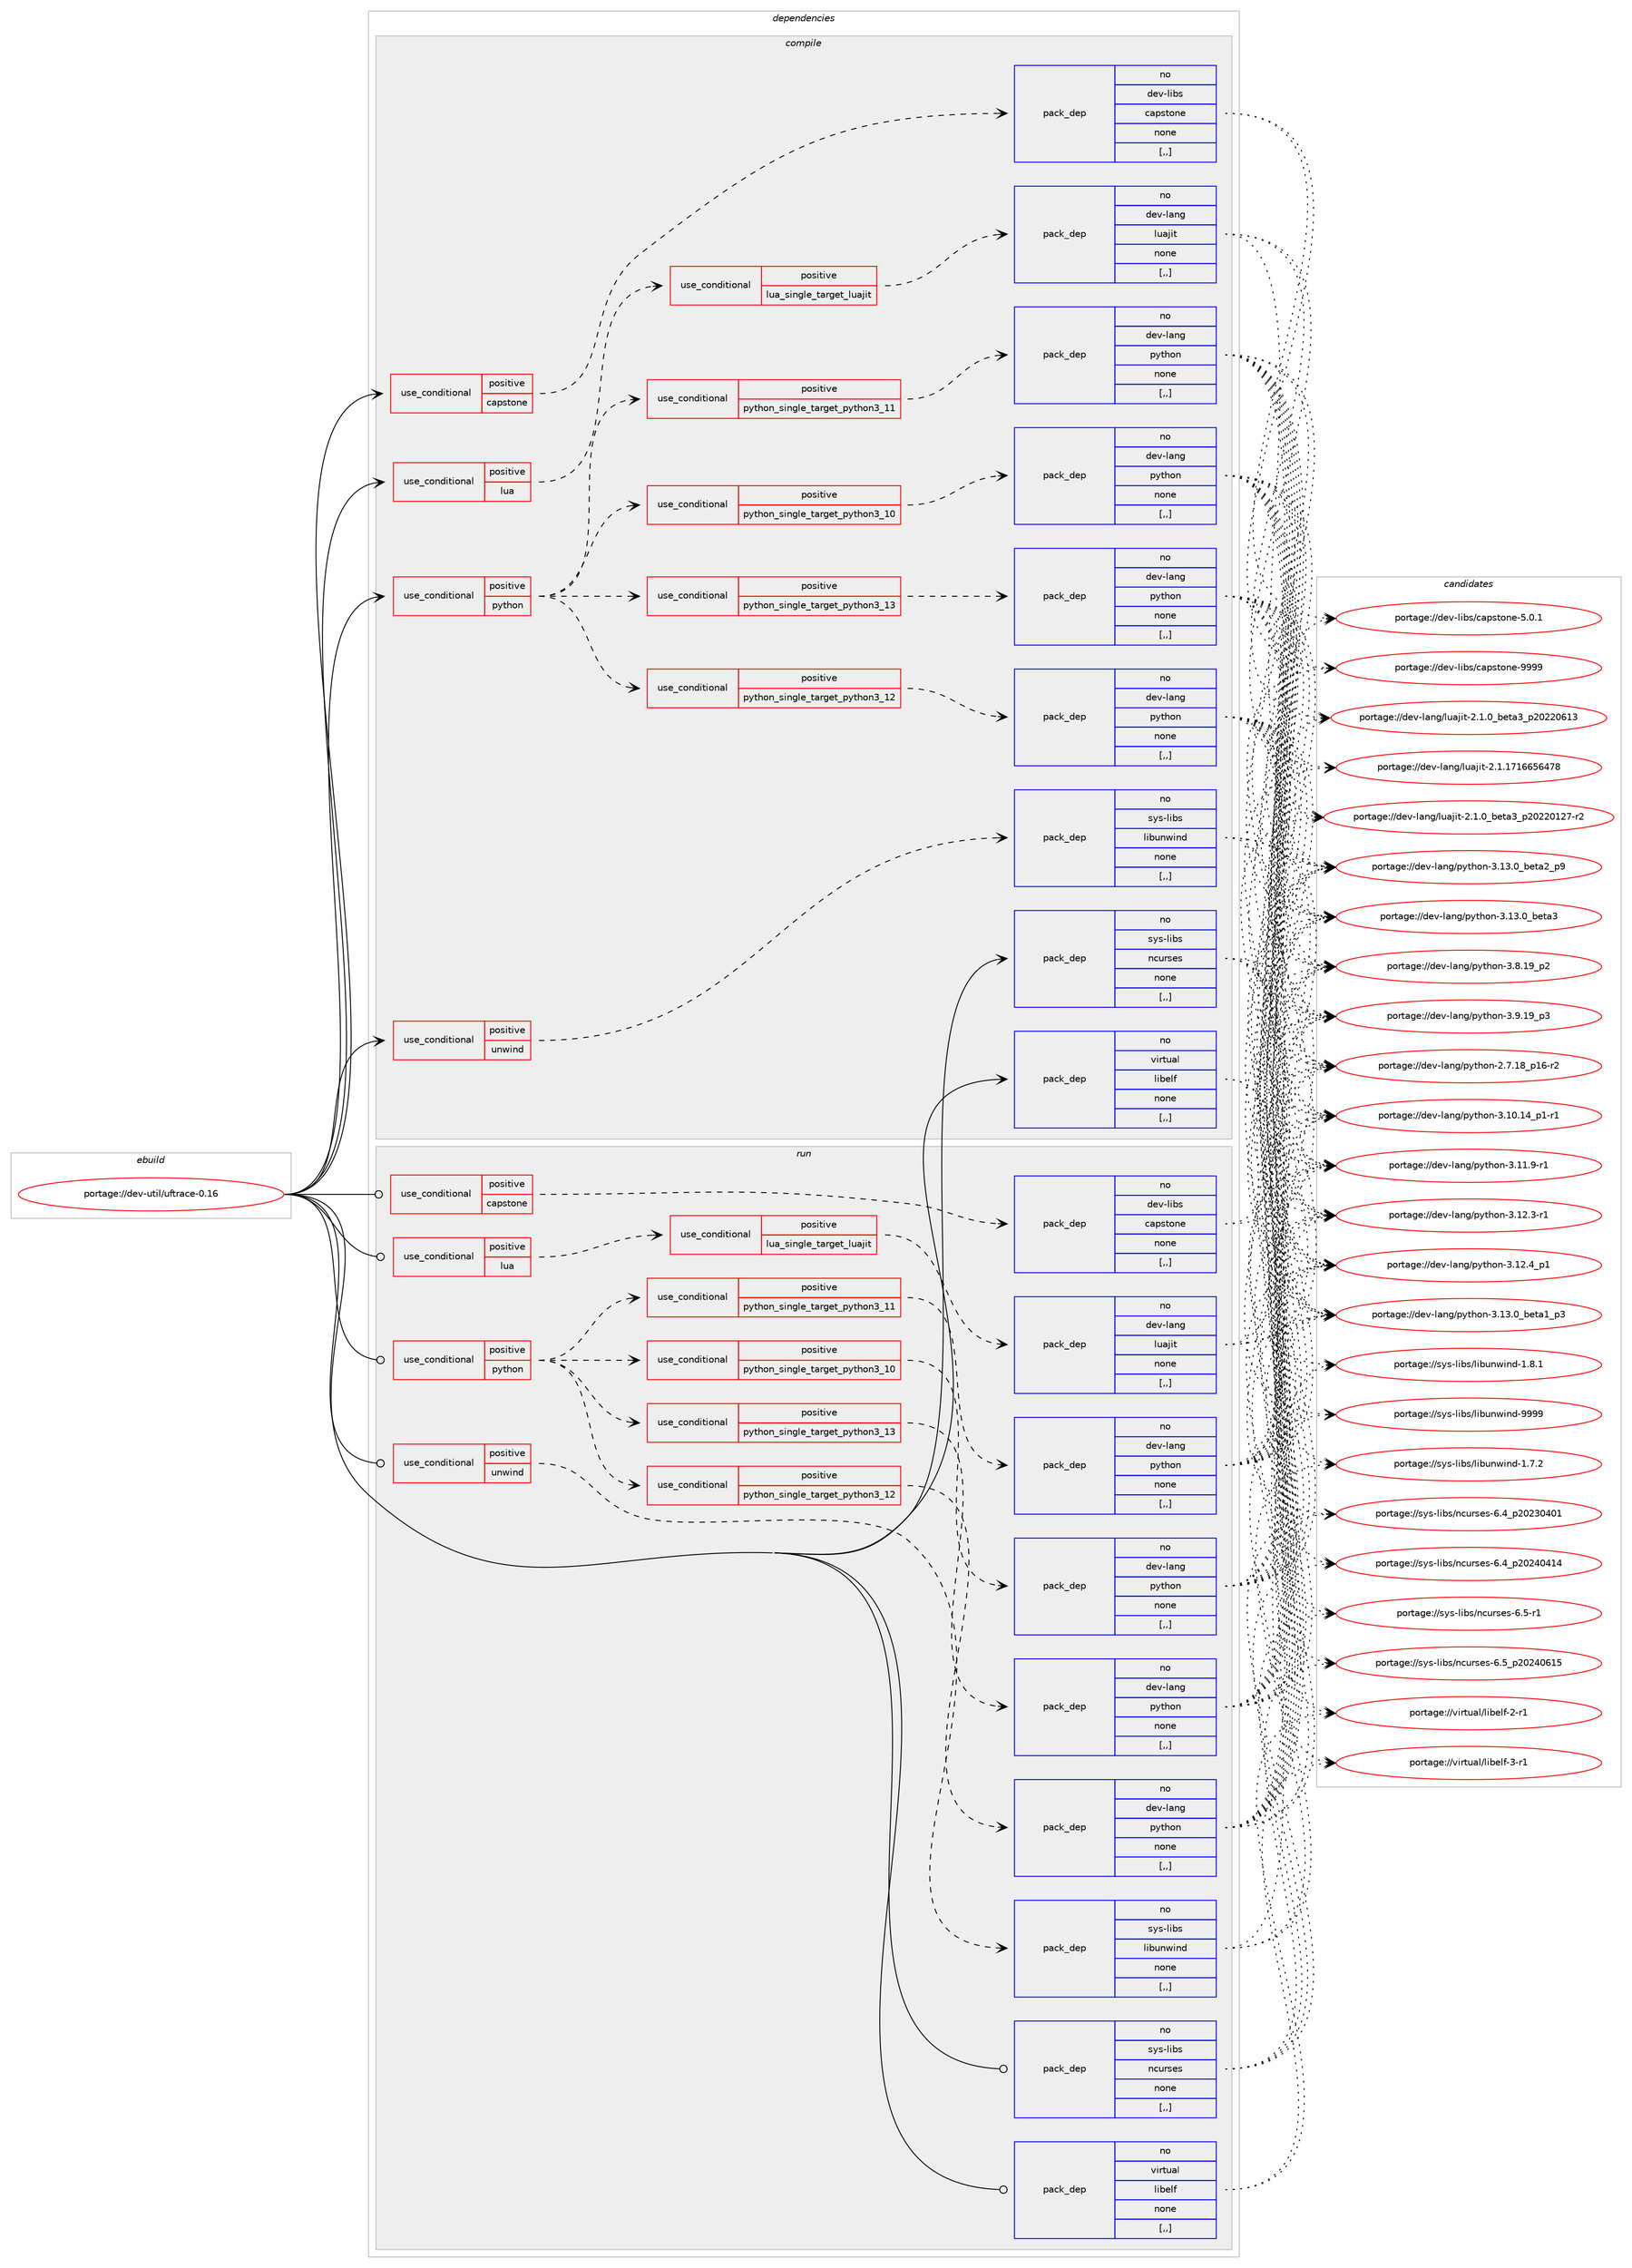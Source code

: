 digraph prolog {

# *************
# Graph options
# *************

newrank=true;
concentrate=true;
compound=true;
graph [rankdir=LR,fontname=Helvetica,fontsize=10,ranksep=1.5];#, ranksep=2.5, nodesep=0.2];
edge  [arrowhead=vee];
node  [fontname=Helvetica,fontsize=10];

# **********
# The ebuild
# **********

subgraph cluster_leftcol {
color=gray;
rank=same;
label=<<i>ebuild</i>>;
id [label="portage://dev-util/uftrace-0.16", color=red, width=4, href="../dev-util/uftrace-0.16.svg"];
}

# ****************
# The dependencies
# ****************

subgraph cluster_midcol {
color=gray;
label=<<i>dependencies</i>>;
subgraph cluster_compile {
fillcolor="#eeeeee";
style=filled;
label=<<i>compile</i>>;
subgraph cond60415 {
dependency215517 [label=<<TABLE BORDER="0" CELLBORDER="1" CELLSPACING="0" CELLPADDING="4"><TR><TD ROWSPAN="3" CELLPADDING="10">use_conditional</TD></TR><TR><TD>positive</TD></TR><TR><TD>capstone</TD></TR></TABLE>>, shape=none, color=red];
subgraph pack153675 {
dependency215518 [label=<<TABLE BORDER="0" CELLBORDER="1" CELLSPACING="0" CELLPADDING="4" WIDTH="220"><TR><TD ROWSPAN="6" CELLPADDING="30">pack_dep</TD></TR><TR><TD WIDTH="110">no</TD></TR><TR><TD>dev-libs</TD></TR><TR><TD>capstone</TD></TR><TR><TD>none</TD></TR><TR><TD>[,,]</TD></TR></TABLE>>, shape=none, color=blue];
}
dependency215517:e -> dependency215518:w [weight=20,style="dashed",arrowhead="vee"];
}
id:e -> dependency215517:w [weight=20,style="solid",arrowhead="vee"];
subgraph cond60416 {
dependency215519 [label=<<TABLE BORDER="0" CELLBORDER="1" CELLSPACING="0" CELLPADDING="4"><TR><TD ROWSPAN="3" CELLPADDING="10">use_conditional</TD></TR><TR><TD>positive</TD></TR><TR><TD>lua</TD></TR></TABLE>>, shape=none, color=red];
subgraph cond60417 {
dependency215520 [label=<<TABLE BORDER="0" CELLBORDER="1" CELLSPACING="0" CELLPADDING="4"><TR><TD ROWSPAN="3" CELLPADDING="10">use_conditional</TD></TR><TR><TD>positive</TD></TR><TR><TD>lua_single_target_luajit</TD></TR></TABLE>>, shape=none, color=red];
subgraph pack153676 {
dependency215521 [label=<<TABLE BORDER="0" CELLBORDER="1" CELLSPACING="0" CELLPADDING="4" WIDTH="220"><TR><TD ROWSPAN="6" CELLPADDING="30">pack_dep</TD></TR><TR><TD WIDTH="110">no</TD></TR><TR><TD>dev-lang</TD></TR><TR><TD>luajit</TD></TR><TR><TD>none</TD></TR><TR><TD>[,,]</TD></TR></TABLE>>, shape=none, color=blue];
}
dependency215520:e -> dependency215521:w [weight=20,style="dashed",arrowhead="vee"];
}
dependency215519:e -> dependency215520:w [weight=20,style="dashed",arrowhead="vee"];
}
id:e -> dependency215519:w [weight=20,style="solid",arrowhead="vee"];
subgraph cond60418 {
dependency215522 [label=<<TABLE BORDER="0" CELLBORDER="1" CELLSPACING="0" CELLPADDING="4"><TR><TD ROWSPAN="3" CELLPADDING="10">use_conditional</TD></TR><TR><TD>positive</TD></TR><TR><TD>python</TD></TR></TABLE>>, shape=none, color=red];
subgraph cond60419 {
dependency215523 [label=<<TABLE BORDER="0" CELLBORDER="1" CELLSPACING="0" CELLPADDING="4"><TR><TD ROWSPAN="3" CELLPADDING="10">use_conditional</TD></TR><TR><TD>positive</TD></TR><TR><TD>python_single_target_python3_10</TD></TR></TABLE>>, shape=none, color=red];
subgraph pack153677 {
dependency215524 [label=<<TABLE BORDER="0" CELLBORDER="1" CELLSPACING="0" CELLPADDING="4" WIDTH="220"><TR><TD ROWSPAN="6" CELLPADDING="30">pack_dep</TD></TR><TR><TD WIDTH="110">no</TD></TR><TR><TD>dev-lang</TD></TR><TR><TD>python</TD></TR><TR><TD>none</TD></TR><TR><TD>[,,]</TD></TR></TABLE>>, shape=none, color=blue];
}
dependency215523:e -> dependency215524:w [weight=20,style="dashed",arrowhead="vee"];
}
dependency215522:e -> dependency215523:w [weight=20,style="dashed",arrowhead="vee"];
subgraph cond60420 {
dependency215525 [label=<<TABLE BORDER="0" CELLBORDER="1" CELLSPACING="0" CELLPADDING="4"><TR><TD ROWSPAN="3" CELLPADDING="10">use_conditional</TD></TR><TR><TD>positive</TD></TR><TR><TD>python_single_target_python3_11</TD></TR></TABLE>>, shape=none, color=red];
subgraph pack153678 {
dependency215526 [label=<<TABLE BORDER="0" CELLBORDER="1" CELLSPACING="0" CELLPADDING="4" WIDTH="220"><TR><TD ROWSPAN="6" CELLPADDING="30">pack_dep</TD></TR><TR><TD WIDTH="110">no</TD></TR><TR><TD>dev-lang</TD></TR><TR><TD>python</TD></TR><TR><TD>none</TD></TR><TR><TD>[,,]</TD></TR></TABLE>>, shape=none, color=blue];
}
dependency215525:e -> dependency215526:w [weight=20,style="dashed",arrowhead="vee"];
}
dependency215522:e -> dependency215525:w [weight=20,style="dashed",arrowhead="vee"];
subgraph cond60421 {
dependency215527 [label=<<TABLE BORDER="0" CELLBORDER="1" CELLSPACING="0" CELLPADDING="4"><TR><TD ROWSPAN="3" CELLPADDING="10">use_conditional</TD></TR><TR><TD>positive</TD></TR><TR><TD>python_single_target_python3_12</TD></TR></TABLE>>, shape=none, color=red];
subgraph pack153679 {
dependency215528 [label=<<TABLE BORDER="0" CELLBORDER="1" CELLSPACING="0" CELLPADDING="4" WIDTH="220"><TR><TD ROWSPAN="6" CELLPADDING="30">pack_dep</TD></TR><TR><TD WIDTH="110">no</TD></TR><TR><TD>dev-lang</TD></TR><TR><TD>python</TD></TR><TR><TD>none</TD></TR><TR><TD>[,,]</TD></TR></TABLE>>, shape=none, color=blue];
}
dependency215527:e -> dependency215528:w [weight=20,style="dashed",arrowhead="vee"];
}
dependency215522:e -> dependency215527:w [weight=20,style="dashed",arrowhead="vee"];
subgraph cond60422 {
dependency215529 [label=<<TABLE BORDER="0" CELLBORDER="1" CELLSPACING="0" CELLPADDING="4"><TR><TD ROWSPAN="3" CELLPADDING="10">use_conditional</TD></TR><TR><TD>positive</TD></TR><TR><TD>python_single_target_python3_13</TD></TR></TABLE>>, shape=none, color=red];
subgraph pack153680 {
dependency215530 [label=<<TABLE BORDER="0" CELLBORDER="1" CELLSPACING="0" CELLPADDING="4" WIDTH="220"><TR><TD ROWSPAN="6" CELLPADDING="30">pack_dep</TD></TR><TR><TD WIDTH="110">no</TD></TR><TR><TD>dev-lang</TD></TR><TR><TD>python</TD></TR><TR><TD>none</TD></TR><TR><TD>[,,]</TD></TR></TABLE>>, shape=none, color=blue];
}
dependency215529:e -> dependency215530:w [weight=20,style="dashed",arrowhead="vee"];
}
dependency215522:e -> dependency215529:w [weight=20,style="dashed",arrowhead="vee"];
}
id:e -> dependency215522:w [weight=20,style="solid",arrowhead="vee"];
subgraph cond60423 {
dependency215531 [label=<<TABLE BORDER="0" CELLBORDER="1" CELLSPACING="0" CELLPADDING="4"><TR><TD ROWSPAN="3" CELLPADDING="10">use_conditional</TD></TR><TR><TD>positive</TD></TR><TR><TD>unwind</TD></TR></TABLE>>, shape=none, color=red];
subgraph pack153681 {
dependency215532 [label=<<TABLE BORDER="0" CELLBORDER="1" CELLSPACING="0" CELLPADDING="4" WIDTH="220"><TR><TD ROWSPAN="6" CELLPADDING="30">pack_dep</TD></TR><TR><TD WIDTH="110">no</TD></TR><TR><TD>sys-libs</TD></TR><TR><TD>libunwind</TD></TR><TR><TD>none</TD></TR><TR><TD>[,,]</TD></TR></TABLE>>, shape=none, color=blue];
}
dependency215531:e -> dependency215532:w [weight=20,style="dashed",arrowhead="vee"];
}
id:e -> dependency215531:w [weight=20,style="solid",arrowhead="vee"];
subgraph pack153682 {
dependency215533 [label=<<TABLE BORDER="0" CELLBORDER="1" CELLSPACING="0" CELLPADDING="4" WIDTH="220"><TR><TD ROWSPAN="6" CELLPADDING="30">pack_dep</TD></TR><TR><TD WIDTH="110">no</TD></TR><TR><TD>sys-libs</TD></TR><TR><TD>ncurses</TD></TR><TR><TD>none</TD></TR><TR><TD>[,,]</TD></TR></TABLE>>, shape=none, color=blue];
}
id:e -> dependency215533:w [weight=20,style="solid",arrowhead="vee"];
subgraph pack153683 {
dependency215534 [label=<<TABLE BORDER="0" CELLBORDER="1" CELLSPACING="0" CELLPADDING="4" WIDTH="220"><TR><TD ROWSPAN="6" CELLPADDING="30">pack_dep</TD></TR><TR><TD WIDTH="110">no</TD></TR><TR><TD>virtual</TD></TR><TR><TD>libelf</TD></TR><TR><TD>none</TD></TR><TR><TD>[,,]</TD></TR></TABLE>>, shape=none, color=blue];
}
id:e -> dependency215534:w [weight=20,style="solid",arrowhead="vee"];
}
subgraph cluster_compileandrun {
fillcolor="#eeeeee";
style=filled;
label=<<i>compile and run</i>>;
}
subgraph cluster_run {
fillcolor="#eeeeee";
style=filled;
label=<<i>run</i>>;
subgraph cond60424 {
dependency215535 [label=<<TABLE BORDER="0" CELLBORDER="1" CELLSPACING="0" CELLPADDING="4"><TR><TD ROWSPAN="3" CELLPADDING="10">use_conditional</TD></TR><TR><TD>positive</TD></TR><TR><TD>capstone</TD></TR></TABLE>>, shape=none, color=red];
subgraph pack153684 {
dependency215536 [label=<<TABLE BORDER="0" CELLBORDER="1" CELLSPACING="0" CELLPADDING="4" WIDTH="220"><TR><TD ROWSPAN="6" CELLPADDING="30">pack_dep</TD></TR><TR><TD WIDTH="110">no</TD></TR><TR><TD>dev-libs</TD></TR><TR><TD>capstone</TD></TR><TR><TD>none</TD></TR><TR><TD>[,,]</TD></TR></TABLE>>, shape=none, color=blue];
}
dependency215535:e -> dependency215536:w [weight=20,style="dashed",arrowhead="vee"];
}
id:e -> dependency215535:w [weight=20,style="solid",arrowhead="odot"];
subgraph cond60425 {
dependency215537 [label=<<TABLE BORDER="0" CELLBORDER="1" CELLSPACING="0" CELLPADDING="4"><TR><TD ROWSPAN="3" CELLPADDING="10">use_conditional</TD></TR><TR><TD>positive</TD></TR><TR><TD>lua</TD></TR></TABLE>>, shape=none, color=red];
subgraph cond60426 {
dependency215538 [label=<<TABLE BORDER="0" CELLBORDER="1" CELLSPACING="0" CELLPADDING="4"><TR><TD ROWSPAN="3" CELLPADDING="10">use_conditional</TD></TR><TR><TD>positive</TD></TR><TR><TD>lua_single_target_luajit</TD></TR></TABLE>>, shape=none, color=red];
subgraph pack153685 {
dependency215539 [label=<<TABLE BORDER="0" CELLBORDER="1" CELLSPACING="0" CELLPADDING="4" WIDTH="220"><TR><TD ROWSPAN="6" CELLPADDING="30">pack_dep</TD></TR><TR><TD WIDTH="110">no</TD></TR><TR><TD>dev-lang</TD></TR><TR><TD>luajit</TD></TR><TR><TD>none</TD></TR><TR><TD>[,,]</TD></TR></TABLE>>, shape=none, color=blue];
}
dependency215538:e -> dependency215539:w [weight=20,style="dashed",arrowhead="vee"];
}
dependency215537:e -> dependency215538:w [weight=20,style="dashed",arrowhead="vee"];
}
id:e -> dependency215537:w [weight=20,style="solid",arrowhead="odot"];
subgraph cond60427 {
dependency215540 [label=<<TABLE BORDER="0" CELLBORDER="1" CELLSPACING="0" CELLPADDING="4"><TR><TD ROWSPAN="3" CELLPADDING="10">use_conditional</TD></TR><TR><TD>positive</TD></TR><TR><TD>python</TD></TR></TABLE>>, shape=none, color=red];
subgraph cond60428 {
dependency215541 [label=<<TABLE BORDER="0" CELLBORDER="1" CELLSPACING="0" CELLPADDING="4"><TR><TD ROWSPAN="3" CELLPADDING="10">use_conditional</TD></TR><TR><TD>positive</TD></TR><TR><TD>python_single_target_python3_10</TD></TR></TABLE>>, shape=none, color=red];
subgraph pack153686 {
dependency215542 [label=<<TABLE BORDER="0" CELLBORDER="1" CELLSPACING="0" CELLPADDING="4" WIDTH="220"><TR><TD ROWSPAN="6" CELLPADDING="30">pack_dep</TD></TR><TR><TD WIDTH="110">no</TD></TR><TR><TD>dev-lang</TD></TR><TR><TD>python</TD></TR><TR><TD>none</TD></TR><TR><TD>[,,]</TD></TR></TABLE>>, shape=none, color=blue];
}
dependency215541:e -> dependency215542:w [weight=20,style="dashed",arrowhead="vee"];
}
dependency215540:e -> dependency215541:w [weight=20,style="dashed",arrowhead="vee"];
subgraph cond60429 {
dependency215543 [label=<<TABLE BORDER="0" CELLBORDER="1" CELLSPACING="0" CELLPADDING="4"><TR><TD ROWSPAN="3" CELLPADDING="10">use_conditional</TD></TR><TR><TD>positive</TD></TR><TR><TD>python_single_target_python3_11</TD></TR></TABLE>>, shape=none, color=red];
subgraph pack153687 {
dependency215544 [label=<<TABLE BORDER="0" CELLBORDER="1" CELLSPACING="0" CELLPADDING="4" WIDTH="220"><TR><TD ROWSPAN="6" CELLPADDING="30">pack_dep</TD></TR><TR><TD WIDTH="110">no</TD></TR><TR><TD>dev-lang</TD></TR><TR><TD>python</TD></TR><TR><TD>none</TD></TR><TR><TD>[,,]</TD></TR></TABLE>>, shape=none, color=blue];
}
dependency215543:e -> dependency215544:w [weight=20,style="dashed",arrowhead="vee"];
}
dependency215540:e -> dependency215543:w [weight=20,style="dashed",arrowhead="vee"];
subgraph cond60430 {
dependency215545 [label=<<TABLE BORDER="0" CELLBORDER="1" CELLSPACING="0" CELLPADDING="4"><TR><TD ROWSPAN="3" CELLPADDING="10">use_conditional</TD></TR><TR><TD>positive</TD></TR><TR><TD>python_single_target_python3_12</TD></TR></TABLE>>, shape=none, color=red];
subgraph pack153688 {
dependency215546 [label=<<TABLE BORDER="0" CELLBORDER="1" CELLSPACING="0" CELLPADDING="4" WIDTH="220"><TR><TD ROWSPAN="6" CELLPADDING="30">pack_dep</TD></TR><TR><TD WIDTH="110">no</TD></TR><TR><TD>dev-lang</TD></TR><TR><TD>python</TD></TR><TR><TD>none</TD></TR><TR><TD>[,,]</TD></TR></TABLE>>, shape=none, color=blue];
}
dependency215545:e -> dependency215546:w [weight=20,style="dashed",arrowhead="vee"];
}
dependency215540:e -> dependency215545:w [weight=20,style="dashed",arrowhead="vee"];
subgraph cond60431 {
dependency215547 [label=<<TABLE BORDER="0" CELLBORDER="1" CELLSPACING="0" CELLPADDING="4"><TR><TD ROWSPAN="3" CELLPADDING="10">use_conditional</TD></TR><TR><TD>positive</TD></TR><TR><TD>python_single_target_python3_13</TD></TR></TABLE>>, shape=none, color=red];
subgraph pack153689 {
dependency215548 [label=<<TABLE BORDER="0" CELLBORDER="1" CELLSPACING="0" CELLPADDING="4" WIDTH="220"><TR><TD ROWSPAN="6" CELLPADDING="30">pack_dep</TD></TR><TR><TD WIDTH="110">no</TD></TR><TR><TD>dev-lang</TD></TR><TR><TD>python</TD></TR><TR><TD>none</TD></TR><TR><TD>[,,]</TD></TR></TABLE>>, shape=none, color=blue];
}
dependency215547:e -> dependency215548:w [weight=20,style="dashed",arrowhead="vee"];
}
dependency215540:e -> dependency215547:w [weight=20,style="dashed",arrowhead="vee"];
}
id:e -> dependency215540:w [weight=20,style="solid",arrowhead="odot"];
subgraph cond60432 {
dependency215549 [label=<<TABLE BORDER="0" CELLBORDER="1" CELLSPACING="0" CELLPADDING="4"><TR><TD ROWSPAN="3" CELLPADDING="10">use_conditional</TD></TR><TR><TD>positive</TD></TR><TR><TD>unwind</TD></TR></TABLE>>, shape=none, color=red];
subgraph pack153690 {
dependency215550 [label=<<TABLE BORDER="0" CELLBORDER="1" CELLSPACING="0" CELLPADDING="4" WIDTH="220"><TR><TD ROWSPAN="6" CELLPADDING="30">pack_dep</TD></TR><TR><TD WIDTH="110">no</TD></TR><TR><TD>sys-libs</TD></TR><TR><TD>libunwind</TD></TR><TR><TD>none</TD></TR><TR><TD>[,,]</TD></TR></TABLE>>, shape=none, color=blue];
}
dependency215549:e -> dependency215550:w [weight=20,style="dashed",arrowhead="vee"];
}
id:e -> dependency215549:w [weight=20,style="solid",arrowhead="odot"];
subgraph pack153691 {
dependency215551 [label=<<TABLE BORDER="0" CELLBORDER="1" CELLSPACING="0" CELLPADDING="4" WIDTH="220"><TR><TD ROWSPAN="6" CELLPADDING="30">pack_dep</TD></TR><TR><TD WIDTH="110">no</TD></TR><TR><TD>sys-libs</TD></TR><TR><TD>ncurses</TD></TR><TR><TD>none</TD></TR><TR><TD>[,,]</TD></TR></TABLE>>, shape=none, color=blue];
}
id:e -> dependency215551:w [weight=20,style="solid",arrowhead="odot"];
subgraph pack153692 {
dependency215552 [label=<<TABLE BORDER="0" CELLBORDER="1" CELLSPACING="0" CELLPADDING="4" WIDTH="220"><TR><TD ROWSPAN="6" CELLPADDING="30">pack_dep</TD></TR><TR><TD WIDTH="110">no</TD></TR><TR><TD>virtual</TD></TR><TR><TD>libelf</TD></TR><TR><TD>none</TD></TR><TR><TD>[,,]</TD></TR></TABLE>>, shape=none, color=blue];
}
id:e -> dependency215552:w [weight=20,style="solid",arrowhead="odot"];
}
}

# **************
# The candidates
# **************

subgraph cluster_choices {
rank=same;
color=gray;
label=<<i>candidates</i>>;

subgraph choice153675 {
color=black;
nodesep=1;
choice1001011184510810598115479997112115116111110101455346484649 [label="portage://dev-libs/capstone-5.0.1", color=red, width=4,href="../dev-libs/capstone-5.0.1.svg"];
choice10010111845108105981154799971121151161111101014557575757 [label="portage://dev-libs/capstone-9999", color=red, width=4,href="../dev-libs/capstone-9999.svg"];
dependency215518:e -> choice1001011184510810598115479997112115116111110101455346484649:w [style=dotted,weight="100"];
dependency215518:e -> choice10010111845108105981154799971121151161111101014557575757:w [style=dotted,weight="100"];
}
subgraph choice153676 {
color=black;
nodesep=1;
choice10010111845108971101034710811797106105116455046494648959810111697519511250485050484950554511450 [label="portage://dev-lang/luajit-2.1.0_beta3_p20220127-r2", color=red, width=4,href="../dev-lang/luajit-2.1.0_beta3_p20220127-r2.svg"];
choice1001011184510897110103471081179710610511645504649464895981011169751951125048505048544951 [label="portage://dev-lang/luajit-2.1.0_beta3_p20220613", color=red, width=4,href="../dev-lang/luajit-2.1.0_beta3_p20220613.svg"];
choice10010111845108971101034710811797106105116455046494649554954545354525556 [label="portage://dev-lang/luajit-2.1.1716656478", color=red, width=4,href="../dev-lang/luajit-2.1.1716656478.svg"];
dependency215521:e -> choice10010111845108971101034710811797106105116455046494648959810111697519511250485050484950554511450:w [style=dotted,weight="100"];
dependency215521:e -> choice1001011184510897110103471081179710610511645504649464895981011169751951125048505048544951:w [style=dotted,weight="100"];
dependency215521:e -> choice10010111845108971101034710811797106105116455046494649554954545354525556:w [style=dotted,weight="100"];
}
subgraph choice153677 {
color=black;
nodesep=1;
choice100101118451089711010347112121116104111110455046554649569511249544511450 [label="portage://dev-lang/python-2.7.18_p16-r2", color=red, width=4,href="../dev-lang/python-2.7.18_p16-r2.svg"];
choice100101118451089711010347112121116104111110455146494846495295112494511449 [label="portage://dev-lang/python-3.10.14_p1-r1", color=red, width=4,href="../dev-lang/python-3.10.14_p1-r1.svg"];
choice100101118451089711010347112121116104111110455146494946574511449 [label="portage://dev-lang/python-3.11.9-r1", color=red, width=4,href="../dev-lang/python-3.11.9-r1.svg"];
choice100101118451089711010347112121116104111110455146495046514511449 [label="portage://dev-lang/python-3.12.3-r1", color=red, width=4,href="../dev-lang/python-3.12.3-r1.svg"];
choice100101118451089711010347112121116104111110455146495046529511249 [label="portage://dev-lang/python-3.12.4_p1", color=red, width=4,href="../dev-lang/python-3.12.4_p1.svg"];
choice10010111845108971101034711212111610411111045514649514648959810111697499511251 [label="portage://dev-lang/python-3.13.0_beta1_p3", color=red, width=4,href="../dev-lang/python-3.13.0_beta1_p3.svg"];
choice10010111845108971101034711212111610411111045514649514648959810111697509511257 [label="portage://dev-lang/python-3.13.0_beta2_p9", color=red, width=4,href="../dev-lang/python-3.13.0_beta2_p9.svg"];
choice1001011184510897110103471121211161041111104551464951464895981011169751 [label="portage://dev-lang/python-3.13.0_beta3", color=red, width=4,href="../dev-lang/python-3.13.0_beta3.svg"];
choice100101118451089711010347112121116104111110455146564649579511250 [label="portage://dev-lang/python-3.8.19_p2", color=red, width=4,href="../dev-lang/python-3.8.19_p2.svg"];
choice100101118451089711010347112121116104111110455146574649579511251 [label="portage://dev-lang/python-3.9.19_p3", color=red, width=4,href="../dev-lang/python-3.9.19_p3.svg"];
dependency215524:e -> choice100101118451089711010347112121116104111110455046554649569511249544511450:w [style=dotted,weight="100"];
dependency215524:e -> choice100101118451089711010347112121116104111110455146494846495295112494511449:w [style=dotted,weight="100"];
dependency215524:e -> choice100101118451089711010347112121116104111110455146494946574511449:w [style=dotted,weight="100"];
dependency215524:e -> choice100101118451089711010347112121116104111110455146495046514511449:w [style=dotted,weight="100"];
dependency215524:e -> choice100101118451089711010347112121116104111110455146495046529511249:w [style=dotted,weight="100"];
dependency215524:e -> choice10010111845108971101034711212111610411111045514649514648959810111697499511251:w [style=dotted,weight="100"];
dependency215524:e -> choice10010111845108971101034711212111610411111045514649514648959810111697509511257:w [style=dotted,weight="100"];
dependency215524:e -> choice1001011184510897110103471121211161041111104551464951464895981011169751:w [style=dotted,weight="100"];
dependency215524:e -> choice100101118451089711010347112121116104111110455146564649579511250:w [style=dotted,weight="100"];
dependency215524:e -> choice100101118451089711010347112121116104111110455146574649579511251:w [style=dotted,weight="100"];
}
subgraph choice153678 {
color=black;
nodesep=1;
choice100101118451089711010347112121116104111110455046554649569511249544511450 [label="portage://dev-lang/python-2.7.18_p16-r2", color=red, width=4,href="../dev-lang/python-2.7.18_p16-r2.svg"];
choice100101118451089711010347112121116104111110455146494846495295112494511449 [label="portage://dev-lang/python-3.10.14_p1-r1", color=red, width=4,href="../dev-lang/python-3.10.14_p1-r1.svg"];
choice100101118451089711010347112121116104111110455146494946574511449 [label="portage://dev-lang/python-3.11.9-r1", color=red, width=4,href="../dev-lang/python-3.11.9-r1.svg"];
choice100101118451089711010347112121116104111110455146495046514511449 [label="portage://dev-lang/python-3.12.3-r1", color=red, width=4,href="../dev-lang/python-3.12.3-r1.svg"];
choice100101118451089711010347112121116104111110455146495046529511249 [label="portage://dev-lang/python-3.12.4_p1", color=red, width=4,href="../dev-lang/python-3.12.4_p1.svg"];
choice10010111845108971101034711212111610411111045514649514648959810111697499511251 [label="portage://dev-lang/python-3.13.0_beta1_p3", color=red, width=4,href="../dev-lang/python-3.13.0_beta1_p3.svg"];
choice10010111845108971101034711212111610411111045514649514648959810111697509511257 [label="portage://dev-lang/python-3.13.0_beta2_p9", color=red, width=4,href="../dev-lang/python-3.13.0_beta2_p9.svg"];
choice1001011184510897110103471121211161041111104551464951464895981011169751 [label="portage://dev-lang/python-3.13.0_beta3", color=red, width=4,href="../dev-lang/python-3.13.0_beta3.svg"];
choice100101118451089711010347112121116104111110455146564649579511250 [label="portage://dev-lang/python-3.8.19_p2", color=red, width=4,href="../dev-lang/python-3.8.19_p2.svg"];
choice100101118451089711010347112121116104111110455146574649579511251 [label="portage://dev-lang/python-3.9.19_p3", color=red, width=4,href="../dev-lang/python-3.9.19_p3.svg"];
dependency215526:e -> choice100101118451089711010347112121116104111110455046554649569511249544511450:w [style=dotted,weight="100"];
dependency215526:e -> choice100101118451089711010347112121116104111110455146494846495295112494511449:w [style=dotted,weight="100"];
dependency215526:e -> choice100101118451089711010347112121116104111110455146494946574511449:w [style=dotted,weight="100"];
dependency215526:e -> choice100101118451089711010347112121116104111110455146495046514511449:w [style=dotted,weight="100"];
dependency215526:e -> choice100101118451089711010347112121116104111110455146495046529511249:w [style=dotted,weight="100"];
dependency215526:e -> choice10010111845108971101034711212111610411111045514649514648959810111697499511251:w [style=dotted,weight="100"];
dependency215526:e -> choice10010111845108971101034711212111610411111045514649514648959810111697509511257:w [style=dotted,weight="100"];
dependency215526:e -> choice1001011184510897110103471121211161041111104551464951464895981011169751:w [style=dotted,weight="100"];
dependency215526:e -> choice100101118451089711010347112121116104111110455146564649579511250:w [style=dotted,weight="100"];
dependency215526:e -> choice100101118451089711010347112121116104111110455146574649579511251:w [style=dotted,weight="100"];
}
subgraph choice153679 {
color=black;
nodesep=1;
choice100101118451089711010347112121116104111110455046554649569511249544511450 [label="portage://dev-lang/python-2.7.18_p16-r2", color=red, width=4,href="../dev-lang/python-2.7.18_p16-r2.svg"];
choice100101118451089711010347112121116104111110455146494846495295112494511449 [label="portage://dev-lang/python-3.10.14_p1-r1", color=red, width=4,href="../dev-lang/python-3.10.14_p1-r1.svg"];
choice100101118451089711010347112121116104111110455146494946574511449 [label="portage://dev-lang/python-3.11.9-r1", color=red, width=4,href="../dev-lang/python-3.11.9-r1.svg"];
choice100101118451089711010347112121116104111110455146495046514511449 [label="portage://dev-lang/python-3.12.3-r1", color=red, width=4,href="../dev-lang/python-3.12.3-r1.svg"];
choice100101118451089711010347112121116104111110455146495046529511249 [label="portage://dev-lang/python-3.12.4_p1", color=red, width=4,href="../dev-lang/python-3.12.4_p1.svg"];
choice10010111845108971101034711212111610411111045514649514648959810111697499511251 [label="portage://dev-lang/python-3.13.0_beta1_p3", color=red, width=4,href="../dev-lang/python-3.13.0_beta1_p3.svg"];
choice10010111845108971101034711212111610411111045514649514648959810111697509511257 [label="portage://dev-lang/python-3.13.0_beta2_p9", color=red, width=4,href="../dev-lang/python-3.13.0_beta2_p9.svg"];
choice1001011184510897110103471121211161041111104551464951464895981011169751 [label="portage://dev-lang/python-3.13.0_beta3", color=red, width=4,href="../dev-lang/python-3.13.0_beta3.svg"];
choice100101118451089711010347112121116104111110455146564649579511250 [label="portage://dev-lang/python-3.8.19_p2", color=red, width=4,href="../dev-lang/python-3.8.19_p2.svg"];
choice100101118451089711010347112121116104111110455146574649579511251 [label="portage://dev-lang/python-3.9.19_p3", color=red, width=4,href="../dev-lang/python-3.9.19_p3.svg"];
dependency215528:e -> choice100101118451089711010347112121116104111110455046554649569511249544511450:w [style=dotted,weight="100"];
dependency215528:e -> choice100101118451089711010347112121116104111110455146494846495295112494511449:w [style=dotted,weight="100"];
dependency215528:e -> choice100101118451089711010347112121116104111110455146494946574511449:w [style=dotted,weight="100"];
dependency215528:e -> choice100101118451089711010347112121116104111110455146495046514511449:w [style=dotted,weight="100"];
dependency215528:e -> choice100101118451089711010347112121116104111110455146495046529511249:w [style=dotted,weight="100"];
dependency215528:e -> choice10010111845108971101034711212111610411111045514649514648959810111697499511251:w [style=dotted,weight="100"];
dependency215528:e -> choice10010111845108971101034711212111610411111045514649514648959810111697509511257:w [style=dotted,weight="100"];
dependency215528:e -> choice1001011184510897110103471121211161041111104551464951464895981011169751:w [style=dotted,weight="100"];
dependency215528:e -> choice100101118451089711010347112121116104111110455146564649579511250:w [style=dotted,weight="100"];
dependency215528:e -> choice100101118451089711010347112121116104111110455146574649579511251:w [style=dotted,weight="100"];
}
subgraph choice153680 {
color=black;
nodesep=1;
choice100101118451089711010347112121116104111110455046554649569511249544511450 [label="portage://dev-lang/python-2.7.18_p16-r2", color=red, width=4,href="../dev-lang/python-2.7.18_p16-r2.svg"];
choice100101118451089711010347112121116104111110455146494846495295112494511449 [label="portage://dev-lang/python-3.10.14_p1-r1", color=red, width=4,href="../dev-lang/python-3.10.14_p1-r1.svg"];
choice100101118451089711010347112121116104111110455146494946574511449 [label="portage://dev-lang/python-3.11.9-r1", color=red, width=4,href="../dev-lang/python-3.11.9-r1.svg"];
choice100101118451089711010347112121116104111110455146495046514511449 [label="portage://dev-lang/python-3.12.3-r1", color=red, width=4,href="../dev-lang/python-3.12.3-r1.svg"];
choice100101118451089711010347112121116104111110455146495046529511249 [label="portage://dev-lang/python-3.12.4_p1", color=red, width=4,href="../dev-lang/python-3.12.4_p1.svg"];
choice10010111845108971101034711212111610411111045514649514648959810111697499511251 [label="portage://dev-lang/python-3.13.0_beta1_p3", color=red, width=4,href="../dev-lang/python-3.13.0_beta1_p3.svg"];
choice10010111845108971101034711212111610411111045514649514648959810111697509511257 [label="portage://dev-lang/python-3.13.0_beta2_p9", color=red, width=4,href="../dev-lang/python-3.13.0_beta2_p9.svg"];
choice1001011184510897110103471121211161041111104551464951464895981011169751 [label="portage://dev-lang/python-3.13.0_beta3", color=red, width=4,href="../dev-lang/python-3.13.0_beta3.svg"];
choice100101118451089711010347112121116104111110455146564649579511250 [label="portage://dev-lang/python-3.8.19_p2", color=red, width=4,href="../dev-lang/python-3.8.19_p2.svg"];
choice100101118451089711010347112121116104111110455146574649579511251 [label="portage://dev-lang/python-3.9.19_p3", color=red, width=4,href="../dev-lang/python-3.9.19_p3.svg"];
dependency215530:e -> choice100101118451089711010347112121116104111110455046554649569511249544511450:w [style=dotted,weight="100"];
dependency215530:e -> choice100101118451089711010347112121116104111110455146494846495295112494511449:w [style=dotted,weight="100"];
dependency215530:e -> choice100101118451089711010347112121116104111110455146494946574511449:w [style=dotted,weight="100"];
dependency215530:e -> choice100101118451089711010347112121116104111110455146495046514511449:w [style=dotted,weight="100"];
dependency215530:e -> choice100101118451089711010347112121116104111110455146495046529511249:w [style=dotted,weight="100"];
dependency215530:e -> choice10010111845108971101034711212111610411111045514649514648959810111697499511251:w [style=dotted,weight="100"];
dependency215530:e -> choice10010111845108971101034711212111610411111045514649514648959810111697509511257:w [style=dotted,weight="100"];
dependency215530:e -> choice1001011184510897110103471121211161041111104551464951464895981011169751:w [style=dotted,weight="100"];
dependency215530:e -> choice100101118451089711010347112121116104111110455146564649579511250:w [style=dotted,weight="100"];
dependency215530:e -> choice100101118451089711010347112121116104111110455146574649579511251:w [style=dotted,weight="100"];
}
subgraph choice153681 {
color=black;
nodesep=1;
choice11512111545108105981154710810598117110119105110100454946554650 [label="portage://sys-libs/libunwind-1.7.2", color=red, width=4,href="../sys-libs/libunwind-1.7.2.svg"];
choice11512111545108105981154710810598117110119105110100454946564649 [label="portage://sys-libs/libunwind-1.8.1", color=red, width=4,href="../sys-libs/libunwind-1.8.1.svg"];
choice115121115451081059811547108105981171101191051101004557575757 [label="portage://sys-libs/libunwind-9999", color=red, width=4,href="../sys-libs/libunwind-9999.svg"];
dependency215532:e -> choice11512111545108105981154710810598117110119105110100454946554650:w [style=dotted,weight="100"];
dependency215532:e -> choice11512111545108105981154710810598117110119105110100454946564649:w [style=dotted,weight="100"];
dependency215532:e -> choice115121115451081059811547108105981171101191051101004557575757:w [style=dotted,weight="100"];
}
subgraph choice153682 {
color=black;
nodesep=1;
choice1151211154510810598115471109911711411510111545544652951125048505148524849 [label="portage://sys-libs/ncurses-6.4_p20230401", color=red, width=4,href="../sys-libs/ncurses-6.4_p20230401.svg"];
choice1151211154510810598115471109911711411510111545544652951125048505248524952 [label="portage://sys-libs/ncurses-6.4_p20240414", color=red, width=4,href="../sys-libs/ncurses-6.4_p20240414.svg"];
choice11512111545108105981154711099117114115101115455446534511449 [label="portage://sys-libs/ncurses-6.5-r1", color=red, width=4,href="../sys-libs/ncurses-6.5-r1.svg"];
choice1151211154510810598115471109911711411510111545544653951125048505248544953 [label="portage://sys-libs/ncurses-6.5_p20240615", color=red, width=4,href="../sys-libs/ncurses-6.5_p20240615.svg"];
dependency215533:e -> choice1151211154510810598115471109911711411510111545544652951125048505148524849:w [style=dotted,weight="100"];
dependency215533:e -> choice1151211154510810598115471109911711411510111545544652951125048505248524952:w [style=dotted,weight="100"];
dependency215533:e -> choice11512111545108105981154711099117114115101115455446534511449:w [style=dotted,weight="100"];
dependency215533:e -> choice1151211154510810598115471109911711411510111545544653951125048505248544953:w [style=dotted,weight="100"];
}
subgraph choice153683 {
color=black;
nodesep=1;
choice11810511411611797108471081059810110810245504511449 [label="portage://virtual/libelf-2-r1", color=red, width=4,href="../virtual/libelf-2-r1.svg"];
choice11810511411611797108471081059810110810245514511449 [label="portage://virtual/libelf-3-r1", color=red, width=4,href="../virtual/libelf-3-r1.svg"];
dependency215534:e -> choice11810511411611797108471081059810110810245504511449:w [style=dotted,weight="100"];
dependency215534:e -> choice11810511411611797108471081059810110810245514511449:w [style=dotted,weight="100"];
}
subgraph choice153684 {
color=black;
nodesep=1;
choice1001011184510810598115479997112115116111110101455346484649 [label="portage://dev-libs/capstone-5.0.1", color=red, width=4,href="../dev-libs/capstone-5.0.1.svg"];
choice10010111845108105981154799971121151161111101014557575757 [label="portage://dev-libs/capstone-9999", color=red, width=4,href="../dev-libs/capstone-9999.svg"];
dependency215536:e -> choice1001011184510810598115479997112115116111110101455346484649:w [style=dotted,weight="100"];
dependency215536:e -> choice10010111845108105981154799971121151161111101014557575757:w [style=dotted,weight="100"];
}
subgraph choice153685 {
color=black;
nodesep=1;
choice10010111845108971101034710811797106105116455046494648959810111697519511250485050484950554511450 [label="portage://dev-lang/luajit-2.1.0_beta3_p20220127-r2", color=red, width=4,href="../dev-lang/luajit-2.1.0_beta3_p20220127-r2.svg"];
choice1001011184510897110103471081179710610511645504649464895981011169751951125048505048544951 [label="portage://dev-lang/luajit-2.1.0_beta3_p20220613", color=red, width=4,href="../dev-lang/luajit-2.1.0_beta3_p20220613.svg"];
choice10010111845108971101034710811797106105116455046494649554954545354525556 [label="portage://dev-lang/luajit-2.1.1716656478", color=red, width=4,href="../dev-lang/luajit-2.1.1716656478.svg"];
dependency215539:e -> choice10010111845108971101034710811797106105116455046494648959810111697519511250485050484950554511450:w [style=dotted,weight="100"];
dependency215539:e -> choice1001011184510897110103471081179710610511645504649464895981011169751951125048505048544951:w [style=dotted,weight="100"];
dependency215539:e -> choice10010111845108971101034710811797106105116455046494649554954545354525556:w [style=dotted,weight="100"];
}
subgraph choice153686 {
color=black;
nodesep=1;
choice100101118451089711010347112121116104111110455046554649569511249544511450 [label="portage://dev-lang/python-2.7.18_p16-r2", color=red, width=4,href="../dev-lang/python-2.7.18_p16-r2.svg"];
choice100101118451089711010347112121116104111110455146494846495295112494511449 [label="portage://dev-lang/python-3.10.14_p1-r1", color=red, width=4,href="../dev-lang/python-3.10.14_p1-r1.svg"];
choice100101118451089711010347112121116104111110455146494946574511449 [label="portage://dev-lang/python-3.11.9-r1", color=red, width=4,href="../dev-lang/python-3.11.9-r1.svg"];
choice100101118451089711010347112121116104111110455146495046514511449 [label="portage://dev-lang/python-3.12.3-r1", color=red, width=4,href="../dev-lang/python-3.12.3-r1.svg"];
choice100101118451089711010347112121116104111110455146495046529511249 [label="portage://dev-lang/python-3.12.4_p1", color=red, width=4,href="../dev-lang/python-3.12.4_p1.svg"];
choice10010111845108971101034711212111610411111045514649514648959810111697499511251 [label="portage://dev-lang/python-3.13.0_beta1_p3", color=red, width=4,href="../dev-lang/python-3.13.0_beta1_p3.svg"];
choice10010111845108971101034711212111610411111045514649514648959810111697509511257 [label="portage://dev-lang/python-3.13.0_beta2_p9", color=red, width=4,href="../dev-lang/python-3.13.0_beta2_p9.svg"];
choice1001011184510897110103471121211161041111104551464951464895981011169751 [label="portage://dev-lang/python-3.13.0_beta3", color=red, width=4,href="../dev-lang/python-3.13.0_beta3.svg"];
choice100101118451089711010347112121116104111110455146564649579511250 [label="portage://dev-lang/python-3.8.19_p2", color=red, width=4,href="../dev-lang/python-3.8.19_p2.svg"];
choice100101118451089711010347112121116104111110455146574649579511251 [label="portage://dev-lang/python-3.9.19_p3", color=red, width=4,href="../dev-lang/python-3.9.19_p3.svg"];
dependency215542:e -> choice100101118451089711010347112121116104111110455046554649569511249544511450:w [style=dotted,weight="100"];
dependency215542:e -> choice100101118451089711010347112121116104111110455146494846495295112494511449:w [style=dotted,weight="100"];
dependency215542:e -> choice100101118451089711010347112121116104111110455146494946574511449:w [style=dotted,weight="100"];
dependency215542:e -> choice100101118451089711010347112121116104111110455146495046514511449:w [style=dotted,weight="100"];
dependency215542:e -> choice100101118451089711010347112121116104111110455146495046529511249:w [style=dotted,weight="100"];
dependency215542:e -> choice10010111845108971101034711212111610411111045514649514648959810111697499511251:w [style=dotted,weight="100"];
dependency215542:e -> choice10010111845108971101034711212111610411111045514649514648959810111697509511257:w [style=dotted,weight="100"];
dependency215542:e -> choice1001011184510897110103471121211161041111104551464951464895981011169751:w [style=dotted,weight="100"];
dependency215542:e -> choice100101118451089711010347112121116104111110455146564649579511250:w [style=dotted,weight="100"];
dependency215542:e -> choice100101118451089711010347112121116104111110455146574649579511251:w [style=dotted,weight="100"];
}
subgraph choice153687 {
color=black;
nodesep=1;
choice100101118451089711010347112121116104111110455046554649569511249544511450 [label="portage://dev-lang/python-2.7.18_p16-r2", color=red, width=4,href="../dev-lang/python-2.7.18_p16-r2.svg"];
choice100101118451089711010347112121116104111110455146494846495295112494511449 [label="portage://dev-lang/python-3.10.14_p1-r1", color=red, width=4,href="../dev-lang/python-3.10.14_p1-r1.svg"];
choice100101118451089711010347112121116104111110455146494946574511449 [label="portage://dev-lang/python-3.11.9-r1", color=red, width=4,href="../dev-lang/python-3.11.9-r1.svg"];
choice100101118451089711010347112121116104111110455146495046514511449 [label="portage://dev-lang/python-3.12.3-r1", color=red, width=4,href="../dev-lang/python-3.12.3-r1.svg"];
choice100101118451089711010347112121116104111110455146495046529511249 [label="portage://dev-lang/python-3.12.4_p1", color=red, width=4,href="../dev-lang/python-3.12.4_p1.svg"];
choice10010111845108971101034711212111610411111045514649514648959810111697499511251 [label="portage://dev-lang/python-3.13.0_beta1_p3", color=red, width=4,href="../dev-lang/python-3.13.0_beta1_p3.svg"];
choice10010111845108971101034711212111610411111045514649514648959810111697509511257 [label="portage://dev-lang/python-3.13.0_beta2_p9", color=red, width=4,href="../dev-lang/python-3.13.0_beta2_p9.svg"];
choice1001011184510897110103471121211161041111104551464951464895981011169751 [label="portage://dev-lang/python-3.13.0_beta3", color=red, width=4,href="../dev-lang/python-3.13.0_beta3.svg"];
choice100101118451089711010347112121116104111110455146564649579511250 [label="portage://dev-lang/python-3.8.19_p2", color=red, width=4,href="../dev-lang/python-3.8.19_p2.svg"];
choice100101118451089711010347112121116104111110455146574649579511251 [label="portage://dev-lang/python-3.9.19_p3", color=red, width=4,href="../dev-lang/python-3.9.19_p3.svg"];
dependency215544:e -> choice100101118451089711010347112121116104111110455046554649569511249544511450:w [style=dotted,weight="100"];
dependency215544:e -> choice100101118451089711010347112121116104111110455146494846495295112494511449:w [style=dotted,weight="100"];
dependency215544:e -> choice100101118451089711010347112121116104111110455146494946574511449:w [style=dotted,weight="100"];
dependency215544:e -> choice100101118451089711010347112121116104111110455146495046514511449:w [style=dotted,weight="100"];
dependency215544:e -> choice100101118451089711010347112121116104111110455146495046529511249:w [style=dotted,weight="100"];
dependency215544:e -> choice10010111845108971101034711212111610411111045514649514648959810111697499511251:w [style=dotted,weight="100"];
dependency215544:e -> choice10010111845108971101034711212111610411111045514649514648959810111697509511257:w [style=dotted,weight="100"];
dependency215544:e -> choice1001011184510897110103471121211161041111104551464951464895981011169751:w [style=dotted,weight="100"];
dependency215544:e -> choice100101118451089711010347112121116104111110455146564649579511250:w [style=dotted,weight="100"];
dependency215544:e -> choice100101118451089711010347112121116104111110455146574649579511251:w [style=dotted,weight="100"];
}
subgraph choice153688 {
color=black;
nodesep=1;
choice100101118451089711010347112121116104111110455046554649569511249544511450 [label="portage://dev-lang/python-2.7.18_p16-r2", color=red, width=4,href="../dev-lang/python-2.7.18_p16-r2.svg"];
choice100101118451089711010347112121116104111110455146494846495295112494511449 [label="portage://dev-lang/python-3.10.14_p1-r1", color=red, width=4,href="../dev-lang/python-3.10.14_p1-r1.svg"];
choice100101118451089711010347112121116104111110455146494946574511449 [label="portage://dev-lang/python-3.11.9-r1", color=red, width=4,href="../dev-lang/python-3.11.9-r1.svg"];
choice100101118451089711010347112121116104111110455146495046514511449 [label="portage://dev-lang/python-3.12.3-r1", color=red, width=4,href="../dev-lang/python-3.12.3-r1.svg"];
choice100101118451089711010347112121116104111110455146495046529511249 [label="portage://dev-lang/python-3.12.4_p1", color=red, width=4,href="../dev-lang/python-3.12.4_p1.svg"];
choice10010111845108971101034711212111610411111045514649514648959810111697499511251 [label="portage://dev-lang/python-3.13.0_beta1_p3", color=red, width=4,href="../dev-lang/python-3.13.0_beta1_p3.svg"];
choice10010111845108971101034711212111610411111045514649514648959810111697509511257 [label="portage://dev-lang/python-3.13.0_beta2_p9", color=red, width=4,href="../dev-lang/python-3.13.0_beta2_p9.svg"];
choice1001011184510897110103471121211161041111104551464951464895981011169751 [label="portage://dev-lang/python-3.13.0_beta3", color=red, width=4,href="../dev-lang/python-3.13.0_beta3.svg"];
choice100101118451089711010347112121116104111110455146564649579511250 [label="portage://dev-lang/python-3.8.19_p2", color=red, width=4,href="../dev-lang/python-3.8.19_p2.svg"];
choice100101118451089711010347112121116104111110455146574649579511251 [label="portage://dev-lang/python-3.9.19_p3", color=red, width=4,href="../dev-lang/python-3.9.19_p3.svg"];
dependency215546:e -> choice100101118451089711010347112121116104111110455046554649569511249544511450:w [style=dotted,weight="100"];
dependency215546:e -> choice100101118451089711010347112121116104111110455146494846495295112494511449:w [style=dotted,weight="100"];
dependency215546:e -> choice100101118451089711010347112121116104111110455146494946574511449:w [style=dotted,weight="100"];
dependency215546:e -> choice100101118451089711010347112121116104111110455146495046514511449:w [style=dotted,weight="100"];
dependency215546:e -> choice100101118451089711010347112121116104111110455146495046529511249:w [style=dotted,weight="100"];
dependency215546:e -> choice10010111845108971101034711212111610411111045514649514648959810111697499511251:w [style=dotted,weight="100"];
dependency215546:e -> choice10010111845108971101034711212111610411111045514649514648959810111697509511257:w [style=dotted,weight="100"];
dependency215546:e -> choice1001011184510897110103471121211161041111104551464951464895981011169751:w [style=dotted,weight="100"];
dependency215546:e -> choice100101118451089711010347112121116104111110455146564649579511250:w [style=dotted,weight="100"];
dependency215546:e -> choice100101118451089711010347112121116104111110455146574649579511251:w [style=dotted,weight="100"];
}
subgraph choice153689 {
color=black;
nodesep=1;
choice100101118451089711010347112121116104111110455046554649569511249544511450 [label="portage://dev-lang/python-2.7.18_p16-r2", color=red, width=4,href="../dev-lang/python-2.7.18_p16-r2.svg"];
choice100101118451089711010347112121116104111110455146494846495295112494511449 [label="portage://dev-lang/python-3.10.14_p1-r1", color=red, width=4,href="../dev-lang/python-3.10.14_p1-r1.svg"];
choice100101118451089711010347112121116104111110455146494946574511449 [label="portage://dev-lang/python-3.11.9-r1", color=red, width=4,href="../dev-lang/python-3.11.9-r1.svg"];
choice100101118451089711010347112121116104111110455146495046514511449 [label="portage://dev-lang/python-3.12.3-r1", color=red, width=4,href="../dev-lang/python-3.12.3-r1.svg"];
choice100101118451089711010347112121116104111110455146495046529511249 [label="portage://dev-lang/python-3.12.4_p1", color=red, width=4,href="../dev-lang/python-3.12.4_p1.svg"];
choice10010111845108971101034711212111610411111045514649514648959810111697499511251 [label="portage://dev-lang/python-3.13.0_beta1_p3", color=red, width=4,href="../dev-lang/python-3.13.0_beta1_p3.svg"];
choice10010111845108971101034711212111610411111045514649514648959810111697509511257 [label="portage://dev-lang/python-3.13.0_beta2_p9", color=red, width=4,href="../dev-lang/python-3.13.0_beta2_p9.svg"];
choice1001011184510897110103471121211161041111104551464951464895981011169751 [label="portage://dev-lang/python-3.13.0_beta3", color=red, width=4,href="../dev-lang/python-3.13.0_beta3.svg"];
choice100101118451089711010347112121116104111110455146564649579511250 [label="portage://dev-lang/python-3.8.19_p2", color=red, width=4,href="../dev-lang/python-3.8.19_p2.svg"];
choice100101118451089711010347112121116104111110455146574649579511251 [label="portage://dev-lang/python-3.9.19_p3", color=red, width=4,href="../dev-lang/python-3.9.19_p3.svg"];
dependency215548:e -> choice100101118451089711010347112121116104111110455046554649569511249544511450:w [style=dotted,weight="100"];
dependency215548:e -> choice100101118451089711010347112121116104111110455146494846495295112494511449:w [style=dotted,weight="100"];
dependency215548:e -> choice100101118451089711010347112121116104111110455146494946574511449:w [style=dotted,weight="100"];
dependency215548:e -> choice100101118451089711010347112121116104111110455146495046514511449:w [style=dotted,weight="100"];
dependency215548:e -> choice100101118451089711010347112121116104111110455146495046529511249:w [style=dotted,weight="100"];
dependency215548:e -> choice10010111845108971101034711212111610411111045514649514648959810111697499511251:w [style=dotted,weight="100"];
dependency215548:e -> choice10010111845108971101034711212111610411111045514649514648959810111697509511257:w [style=dotted,weight="100"];
dependency215548:e -> choice1001011184510897110103471121211161041111104551464951464895981011169751:w [style=dotted,weight="100"];
dependency215548:e -> choice100101118451089711010347112121116104111110455146564649579511250:w [style=dotted,weight="100"];
dependency215548:e -> choice100101118451089711010347112121116104111110455146574649579511251:w [style=dotted,weight="100"];
}
subgraph choice153690 {
color=black;
nodesep=1;
choice11512111545108105981154710810598117110119105110100454946554650 [label="portage://sys-libs/libunwind-1.7.2", color=red, width=4,href="../sys-libs/libunwind-1.7.2.svg"];
choice11512111545108105981154710810598117110119105110100454946564649 [label="portage://sys-libs/libunwind-1.8.1", color=red, width=4,href="../sys-libs/libunwind-1.8.1.svg"];
choice115121115451081059811547108105981171101191051101004557575757 [label="portage://sys-libs/libunwind-9999", color=red, width=4,href="../sys-libs/libunwind-9999.svg"];
dependency215550:e -> choice11512111545108105981154710810598117110119105110100454946554650:w [style=dotted,weight="100"];
dependency215550:e -> choice11512111545108105981154710810598117110119105110100454946564649:w [style=dotted,weight="100"];
dependency215550:e -> choice115121115451081059811547108105981171101191051101004557575757:w [style=dotted,weight="100"];
}
subgraph choice153691 {
color=black;
nodesep=1;
choice1151211154510810598115471109911711411510111545544652951125048505148524849 [label="portage://sys-libs/ncurses-6.4_p20230401", color=red, width=4,href="../sys-libs/ncurses-6.4_p20230401.svg"];
choice1151211154510810598115471109911711411510111545544652951125048505248524952 [label="portage://sys-libs/ncurses-6.4_p20240414", color=red, width=4,href="../sys-libs/ncurses-6.4_p20240414.svg"];
choice11512111545108105981154711099117114115101115455446534511449 [label="portage://sys-libs/ncurses-6.5-r1", color=red, width=4,href="../sys-libs/ncurses-6.5-r1.svg"];
choice1151211154510810598115471109911711411510111545544653951125048505248544953 [label="portage://sys-libs/ncurses-6.5_p20240615", color=red, width=4,href="../sys-libs/ncurses-6.5_p20240615.svg"];
dependency215551:e -> choice1151211154510810598115471109911711411510111545544652951125048505148524849:w [style=dotted,weight="100"];
dependency215551:e -> choice1151211154510810598115471109911711411510111545544652951125048505248524952:w [style=dotted,weight="100"];
dependency215551:e -> choice11512111545108105981154711099117114115101115455446534511449:w [style=dotted,weight="100"];
dependency215551:e -> choice1151211154510810598115471109911711411510111545544653951125048505248544953:w [style=dotted,weight="100"];
}
subgraph choice153692 {
color=black;
nodesep=1;
choice11810511411611797108471081059810110810245504511449 [label="portage://virtual/libelf-2-r1", color=red, width=4,href="../virtual/libelf-2-r1.svg"];
choice11810511411611797108471081059810110810245514511449 [label="portage://virtual/libelf-3-r1", color=red, width=4,href="../virtual/libelf-3-r1.svg"];
dependency215552:e -> choice11810511411611797108471081059810110810245504511449:w [style=dotted,weight="100"];
dependency215552:e -> choice11810511411611797108471081059810110810245514511449:w [style=dotted,weight="100"];
}
}

}
